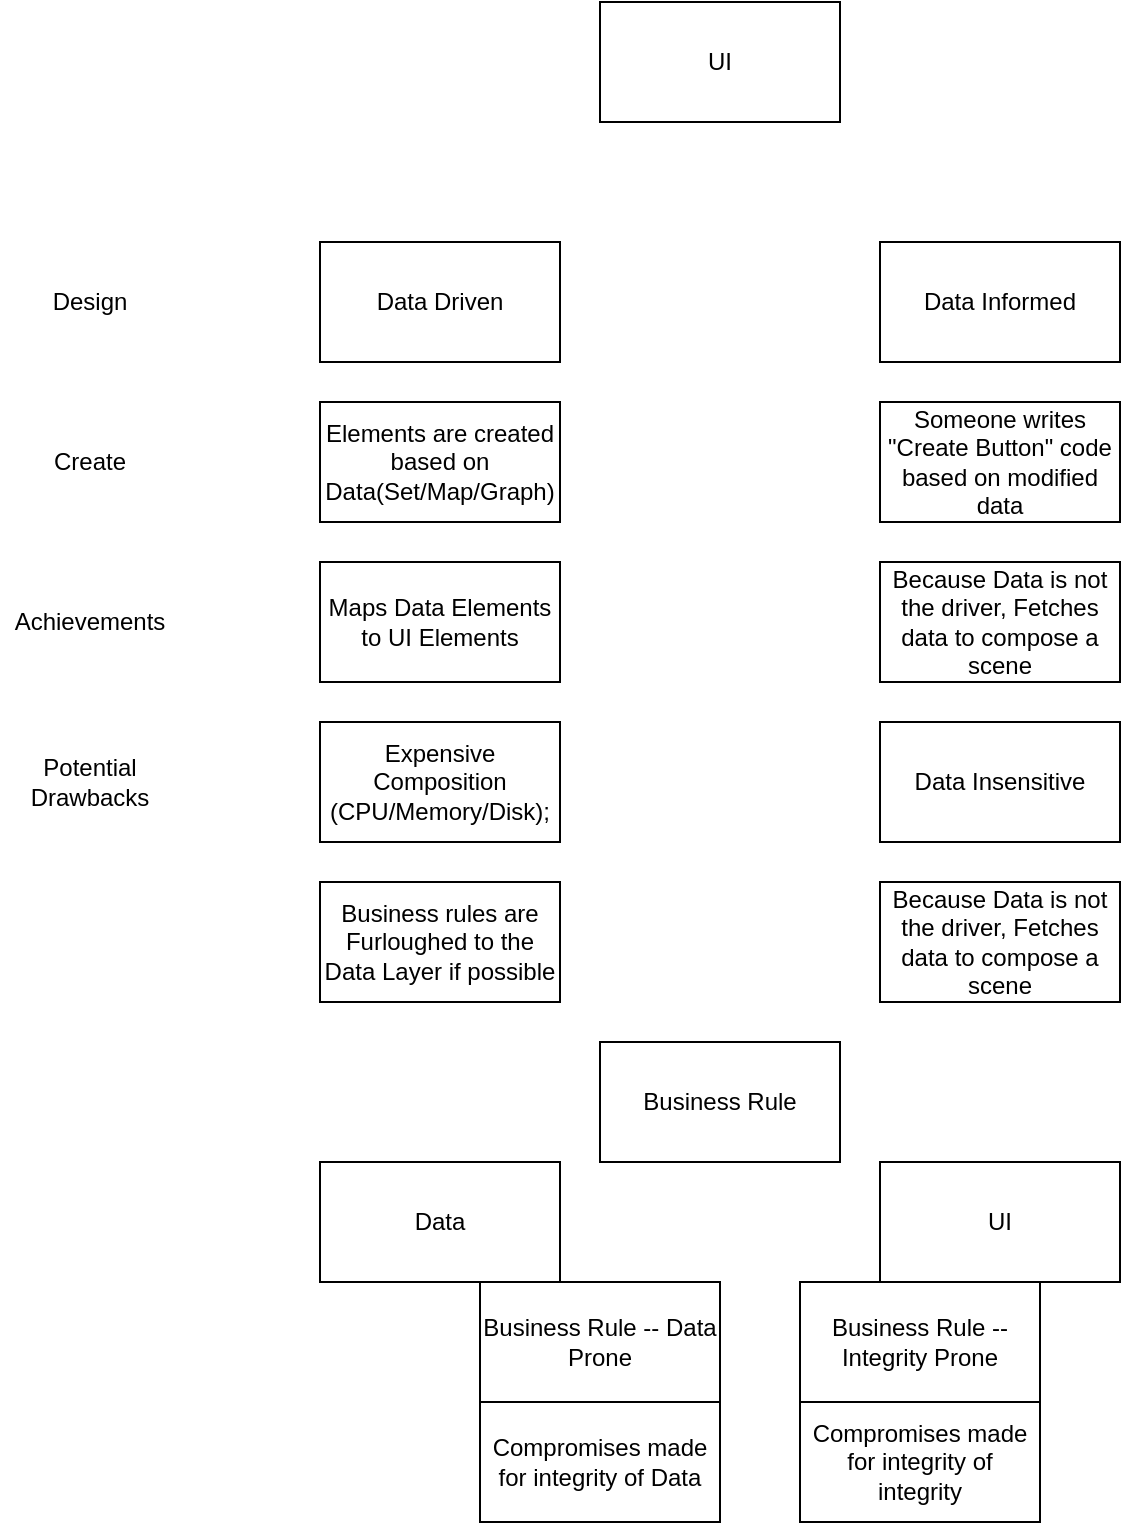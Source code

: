 <mxfile version="14.4.3" type="device" pages="6"><diagram id="YGUoGPTOEzQEKaHrSfp6" name="Page-1"><mxGraphModel dx="1088" dy="628" grid="1" gridSize="10" guides="1" tooltips="1" connect="1" arrows="1" fold="1" page="1" pageScale="1" pageWidth="850" pageHeight="1100" math="0" shadow="0"><root><mxCell id="0"/><mxCell id="1" parent="0"/><mxCell id="HOK0D0YU_tWFDuTSZ6jG-1" value="UI" style="rounded=0;whiteSpace=wrap;html=1;" parent="1" vertex="1"><mxGeometry x="340" y="40" width="120" height="60" as="geometry"/></mxCell><mxCell id="HOK0D0YU_tWFDuTSZ6jG-2" value="Data Driven" style="rounded=0;whiteSpace=wrap;html=1;" parent="1" vertex="1"><mxGeometry x="200" y="160" width="120" height="60" as="geometry"/></mxCell><mxCell id="HOK0D0YU_tWFDuTSZ6jG-3" value="Data Informed" style="rounded=0;whiteSpace=wrap;html=1;" parent="1" vertex="1"><mxGeometry x="480" y="160" width="120" height="60" as="geometry"/></mxCell><mxCell id="HOK0D0YU_tWFDuTSZ6jG-4" value="Elements are created based on Data(Set/Map/Graph)" style="rounded=0;whiteSpace=wrap;html=1;" parent="1" vertex="1"><mxGeometry x="200" y="240" width="120" height="60" as="geometry"/></mxCell><mxCell id="HOK0D0YU_tWFDuTSZ6jG-5" value="Business rules are Furloughed to the Data Layer if possible" style="rounded=0;whiteSpace=wrap;html=1;" parent="1" vertex="1"><mxGeometry x="200" y="480" width="120" height="60" as="geometry"/></mxCell><mxCell id="HOK0D0YU_tWFDuTSZ6jG-6" value="Someone writes &quot;Create Button&quot; code based on modified data" style="rounded=0;whiteSpace=wrap;html=1;" parent="1" vertex="1"><mxGeometry x="480" y="240" width="120" height="60" as="geometry"/></mxCell><mxCell id="HOK0D0YU_tWFDuTSZ6jG-7" value="Because Data is not the driver, Fetches data to compose a scene" style="rounded=0;whiteSpace=wrap;html=1;" parent="1" vertex="1"><mxGeometry x="480" y="320" width="120" height="60" as="geometry"/></mxCell><mxCell id="HOK0D0YU_tWFDuTSZ6jG-13" value="Maps Data Elements to UI Elements" style="rounded=0;whiteSpace=wrap;html=1;" parent="1" vertex="1"><mxGeometry x="200" y="320" width="120" height="60" as="geometry"/></mxCell><mxCell id="HOK0D0YU_tWFDuTSZ6jG-14" value="Design" style="text;html=1;strokeColor=none;fillColor=none;align=center;verticalAlign=middle;whiteSpace=wrap;rounded=0;" parent="1" vertex="1"><mxGeometry x="40" y="180" width="90" height="20" as="geometry"/></mxCell><mxCell id="HOK0D0YU_tWFDuTSZ6jG-15" value="Create" style="text;html=1;strokeColor=none;fillColor=none;align=center;verticalAlign=middle;whiteSpace=wrap;rounded=0;" parent="1" vertex="1"><mxGeometry x="40" y="260" width="90" height="20" as="geometry"/></mxCell><mxCell id="HOK0D0YU_tWFDuTSZ6jG-16" value="Achievements" style="text;html=1;strokeColor=none;fillColor=none;align=center;verticalAlign=middle;whiteSpace=wrap;rounded=0;" parent="1" vertex="1"><mxGeometry x="40" y="340" width="90" height="20" as="geometry"/></mxCell><mxCell id="HOK0D0YU_tWFDuTSZ6jG-17" value="Because Data is not the driver, Fetches data to compose a scene" style="rounded=0;whiteSpace=wrap;html=1;" parent="1" vertex="1"><mxGeometry x="480" y="480" width="120" height="60" as="geometry"/></mxCell><mxCell id="HOK0D0YU_tWFDuTSZ6jG-18" value="Data Insensitive" style="rounded=0;whiteSpace=wrap;html=1;" parent="1" vertex="1"><mxGeometry x="480" y="400" width="120" height="60" as="geometry"/></mxCell><mxCell id="HOK0D0YU_tWFDuTSZ6jG-19" value="Expensive Composition (CPU/Memory/Disk);" style="rounded=0;whiteSpace=wrap;html=1;" parent="1" vertex="1"><mxGeometry x="200" y="400" width="120" height="60" as="geometry"/></mxCell><mxCell id="HOK0D0YU_tWFDuTSZ6jG-21" value="Potential Drawbacks" style="text;html=1;strokeColor=none;fillColor=none;align=center;verticalAlign=middle;whiteSpace=wrap;rounded=0;" parent="1" vertex="1"><mxGeometry x="40" y="420" width="90" height="20" as="geometry"/></mxCell><mxCell id="HOK0D0YU_tWFDuTSZ6jG-27" value="Business Rule" style="rounded=0;whiteSpace=wrap;html=1;" parent="1" vertex="1"><mxGeometry x="340" y="560" width="120" height="60" as="geometry"/></mxCell><mxCell id="HOK0D0YU_tWFDuTSZ6jG-28" value="Data" style="rounded=0;whiteSpace=wrap;html=1;" parent="1" vertex="1"><mxGeometry x="200" y="620" width="120" height="60" as="geometry"/></mxCell><mxCell id="HOK0D0YU_tWFDuTSZ6jG-29" value="UI" style="rounded=0;whiteSpace=wrap;html=1;" parent="1" vertex="1"><mxGeometry x="480" y="620" width="120" height="60" as="geometry"/></mxCell><mxCell id="HOK0D0YU_tWFDuTSZ6jG-30" value="Business Rule -- Data Prone" style="rounded=0;whiteSpace=wrap;html=1;" parent="1" vertex="1"><mxGeometry x="280" y="680" width="120" height="60" as="geometry"/></mxCell><mxCell id="HOK0D0YU_tWFDuTSZ6jG-31" value="Business Rule -- Integrity Prone" style="rounded=0;whiteSpace=wrap;html=1;" parent="1" vertex="1"><mxGeometry x="440" y="680" width="120" height="60" as="geometry"/></mxCell><mxCell id="HOK0D0YU_tWFDuTSZ6jG-32" value="Compromises made for integrity of integrity" style="rounded=0;whiteSpace=wrap;html=1;" parent="1" vertex="1"><mxGeometry x="440" y="740" width="120" height="60" as="geometry"/></mxCell><mxCell id="HOK0D0YU_tWFDuTSZ6jG-33" value="Compromises made for integrity of Data" style="rounded=0;whiteSpace=wrap;html=1;" parent="1" vertex="1"><mxGeometry x="280" y="740" width="120" height="60" as="geometry"/></mxCell></root></mxGraphModel></diagram><diagram id="RMGBqfuVBupfgdc8G8Z7" name="Page-2"><mxGraphModel dx="1088" dy="628" grid="1" gridSize="10" guides="1" tooltips="1" connect="1" arrows="1" fold="1" page="1" pageScale="1" pageWidth="850" pageHeight="1100" math="0" shadow="0"><root><mxCell id="pCOGTJbKDRR6dWgkfJDn-0"/><mxCell id="pCOGTJbKDRR6dWgkfJDn-1" parent="pCOGTJbKDRR6dWgkfJDn-0"/><mxCell id="ktsPupV1L9Ii3ugXj8iL-40" value="" style="edgeStyle=orthogonalEdgeStyle;rounded=0;orthogonalLoop=1;jettySize=auto;html=1;" parent="pCOGTJbKDRR6dWgkfJDn-1" source="ktsPupV1L9Ii3ugXj8iL-0" target="ktsPupV1L9Ii3ugXj8iL-33" edge="1"><mxGeometry relative="1" as="geometry"/></mxCell><mxCell id="ktsPupV1L9Ii3ugXj8iL-0" value="What is &quot;Asynchronous&quot;" style="rounded=0;whiteSpace=wrap;html=1;" parent="pCOGTJbKDRR6dWgkfJDn-1" vertex="1"><mxGeometry x="120" y="520" width="120" height="60" as="geometry"/></mxCell><mxCell id="ktsPupV1L9Ii3ugXj8iL-2" value="User" style="rounded=0;whiteSpace=wrap;html=1;" parent="pCOGTJbKDRR6dWgkfJDn-1" vertex="1"><mxGeometry x="80" y="80" width="120" height="250" as="geometry"/></mxCell><mxCell id="ktsPupV1L9Ii3ugXj8iL-3" value="UI" style="rounded=0;whiteSpace=wrap;html=1;" parent="pCOGTJbKDRR6dWgkfJDn-1" vertex="1"><mxGeometry x="280" y="80" width="120" height="250" as="geometry"/></mxCell><mxCell id="ktsPupV1L9Ii3ugXj8iL-4" value="Controller" style="rounded=0;whiteSpace=wrap;html=1;" parent="pCOGTJbKDRR6dWgkfJDn-1" vertex="1"><mxGeometry x="500" y="140" width="120" height="120" as="geometry"/></mxCell><mxCell id="ktsPupV1L9Ii3ugXj8iL-9" value="Modules" style="rounded=0;whiteSpace=wrap;html=1;" parent="pCOGTJbKDRR6dWgkfJDn-1" vertex="1"><mxGeometry x="700" y="140" width="120" height="120" as="geometry"/></mxCell><mxCell id="ktsPupV1L9Ii3ugXj8iL-12" value="Presents&lt;br&gt;Scene A" style="edgeStyle=orthogonalEdgeStyle;rounded=0;orthogonalLoop=1;jettySize=auto;html=1;exitX=1;exitY=0.25;exitDx=0;exitDy=0;entryX=0;entryY=0.25;entryDx=0;entryDy=0;" parent="pCOGTJbKDRR6dWgkfJDn-1" edge="1"><mxGeometry relative="1" as="geometry"><mxPoint x="280" y="100" as="sourcePoint"/><mxPoint x="200" y="100" as="targetPoint"/></mxGeometry></mxCell><mxCell id="ktsPupV1L9Ii3ugXj8iL-14" value="Event&lt;br&gt;Scene A" style="edgeStyle=orthogonalEdgeStyle;rounded=0;orthogonalLoop=1;jettySize=auto;html=1;exitX=1;exitY=0.25;exitDx=0;exitDy=0;entryX=0;entryY=0.25;entryDx=0;entryDy=0;" parent="pCOGTJbKDRR6dWgkfJDn-1" edge="1"><mxGeometry relative="1" as="geometry"><mxPoint x="200" y="140" as="sourcePoint"/><mxPoint x="280" y="140" as="targetPoint"/></mxGeometry></mxCell><mxCell id="ktsPupV1L9Ii3ugXj8iL-16" value="Transitions&lt;br&gt;Scene A" style="edgeStyle=orthogonalEdgeStyle;rounded=0;orthogonalLoop=1;jettySize=auto;html=1;exitX=1;exitY=0.25;exitDx=0;exitDy=0;entryX=0;entryY=0.25;entryDx=0;entryDy=0;" parent="pCOGTJbKDRR6dWgkfJDn-1" edge="1"><mxGeometry relative="1" as="geometry"><mxPoint x="280" y="180" as="sourcePoint"/><mxPoint x="200" y="180" as="targetPoint"/></mxGeometry></mxCell><mxCell id="ktsPupV1L9Ii3ugXj8iL-17" value="Requests" style="edgeStyle=orthogonalEdgeStyle;rounded=0;orthogonalLoop=1;jettySize=auto;html=1;exitX=1;exitY=0.25;exitDx=0;exitDy=0;entryX=0;entryY=0.25;entryDx=0;entryDy=0;" parent="pCOGTJbKDRR6dWgkfJDn-1" edge="1"><mxGeometry relative="1" as="geometry"><mxPoint x="410" y="150" as="sourcePoint"/><mxPoint x="490" y="150" as="targetPoint"/></mxGeometry></mxCell><mxCell id="ktsPupV1L9Ii3ugXj8iL-18" value="Updates" style="edgeStyle=orthogonalEdgeStyle;rounded=0;orthogonalLoop=1;jettySize=auto;html=1;exitX=1;exitY=0.25;exitDx=0;exitDy=0;entryX=0;entryY=0.25;entryDx=0;entryDy=0;" parent="pCOGTJbKDRR6dWgkfJDn-1" edge="1"><mxGeometry relative="1" as="geometry"><mxPoint x="490" y="169.5" as="sourcePoint"/><mxPoint x="410" y="169.5" as="targetPoint"/></mxGeometry></mxCell><mxCell id="ktsPupV1L9Ii3ugXj8iL-19" value="Responds" style="edgeStyle=orthogonalEdgeStyle;rounded=0;orthogonalLoop=1;jettySize=auto;html=1;exitX=1;exitY=0.25;exitDx=0;exitDy=0;entryX=0;entryY=0.25;entryDx=0;entryDy=0;" parent="pCOGTJbKDRR6dWgkfJDn-1" edge="1"><mxGeometry relative="1" as="geometry"><mxPoint x="490" y="190" as="sourcePoint"/><mxPoint x="410" y="190" as="targetPoint"/></mxGeometry></mxCell><mxCell id="ktsPupV1L9Ii3ugXj8iL-21" value="Requests" style="edgeStyle=orthogonalEdgeStyle;rounded=0;orthogonalLoop=1;jettySize=auto;html=1;exitX=1;exitY=0.25;exitDx=0;exitDy=0;entryX=0;entryY=0.25;entryDx=0;entryDy=0;" parent="pCOGTJbKDRR6dWgkfJDn-1" edge="1"><mxGeometry relative="1" as="geometry"><mxPoint x="620" y="150" as="sourcePoint"/><mxPoint x="700" y="150" as="targetPoint"/></mxGeometry></mxCell><mxCell id="ktsPupV1L9Ii3ugXj8iL-22" value="Updates" style="edgeStyle=orthogonalEdgeStyle;rounded=0;orthogonalLoop=1;jettySize=auto;html=1;exitX=1;exitY=0.25;exitDx=0;exitDy=0;entryX=0;entryY=0.25;entryDx=0;entryDy=0;" parent="pCOGTJbKDRR6dWgkfJDn-1" edge="1"><mxGeometry relative="1" as="geometry"><mxPoint x="700" y="180" as="sourcePoint"/><mxPoint x="620" y="180" as="targetPoint"/></mxGeometry></mxCell><mxCell id="ktsPupV1L9Ii3ugXj8iL-23" value="Updates" style="edgeStyle=orthogonalEdgeStyle;rounded=0;orthogonalLoop=1;jettySize=auto;html=1;exitX=1;exitY=0.25;exitDx=0;exitDy=0;entryX=0;entryY=0.25;entryDx=0;entryDy=0;" parent="pCOGTJbKDRR6dWgkfJDn-1" edge="1"><mxGeometry relative="1" as="geometry"><mxPoint x="700" y="220" as="sourcePoint"/><mxPoint x="620" y="220" as="targetPoint"/></mxGeometry></mxCell><mxCell id="ktsPupV1L9Ii3ugXj8iL-24" value="Updates&lt;br&gt;(unwanted)" style="edgeStyle=orthogonalEdgeStyle;rounded=0;orthogonalLoop=1;jettySize=auto;html=1;exitX=1;exitY=0.25;exitDx=0;exitDy=0;entryX=0;entryY=0.25;entryDx=0;entryDy=0;" parent="pCOGTJbKDRR6dWgkfJDn-1" edge="1"><mxGeometry relative="1" as="geometry"><mxPoint x="490" y="230" as="sourcePoint"/><mxPoint x="410" y="230" as="targetPoint"/></mxGeometry></mxCell><mxCell id="ktsPupV1L9Ii3ugXj8iL-25" value="Updates &lt;br&gt;(unwanted)" style="edgeStyle=orthogonalEdgeStyle;rounded=0;orthogonalLoop=1;jettySize=auto;html=1;exitX=1;exitY=0.25;exitDx=0;exitDy=0;entryX=0;entryY=0.25;entryDx=0;entryDy=0;" parent="pCOGTJbKDRR6dWgkfJDn-1" edge="1"><mxGeometry relative="1" as="geometry"><mxPoint x="280" y="250" as="sourcePoint"/><mxPoint x="200" y="250" as="targetPoint"/></mxGeometry></mxCell><mxCell id="ktsPupV1L9Ii3ugXj8iL-26" value="Synchronous/Asynchronous is talking about Programming Coupling tightness" style="text;html=1;strokeColor=none;fillColor=none;align=center;verticalAlign=middle;whiteSpace=wrap;rounded=0;" parent="pCOGTJbKDRR6dWgkfJDn-1" vertex="1"><mxGeometry x="80" y="370" width="190" height="20" as="geometry"/></mxCell><mxCell id="ktsPupV1L9Ii3ugXj8iL-27" value="In UI, there is Responsiveness and Infromativeness" style="text;html=1;strokeColor=none;fillColor=none;align=center;verticalAlign=middle;whiteSpace=wrap;rounded=0;" parent="pCOGTJbKDRR6dWgkfJDn-1" vertex="1"><mxGeometry x="80" y="460" width="190" height="20" as="geometry"/></mxCell><mxCell id="ktsPupV1L9Ii3ugXj8iL-28" value="Synchronous is premaure because it happens within two parties and potentially not UI" style="text;html=1;strokeColor=none;fillColor=none;align=center;verticalAlign=middle;whiteSpace=wrap;rounded=0;" parent="pCOGTJbKDRR6dWgkfJDn-1" vertex="1"><mxGeometry x="280" y="360" width="190" height="40" as="geometry"/></mxCell><mxCell id="ktsPupV1L9Ii3ugXj8iL-29" value="Synchronous is premaure because it happens within two parties and potentially not UI" style="text;html=1;strokeColor=none;fillColor=none;align=center;verticalAlign=middle;whiteSpace=wrap;rounded=0;" parent="pCOGTJbKDRR6dWgkfJDn-1" vertex="1"><mxGeometry x="500" y="360" width="190" height="40" as="geometry"/></mxCell><mxCell id="ktsPupV1L9Ii3ugXj8iL-31" value="Anything the User does needs to have some indications or results" style="text;html=1;strokeColor=none;fillColor=none;align=center;verticalAlign=middle;whiteSpace=wrap;rounded=0;" parent="pCOGTJbKDRR6dWgkfJDn-1" vertex="1"><mxGeometry x="280" y="460" width="190" height="20" as="geometry"/></mxCell><mxCell id="ktsPupV1L9Ii3ugXj8iL-32" value="Or the user is talking to an ocean instead of UI" style="text;html=1;strokeColor=none;fillColor=none;align=center;verticalAlign=middle;whiteSpace=wrap;rounded=0;" parent="pCOGTJbKDRR6dWgkfJDn-1" vertex="1"><mxGeometry x="500" y="460" width="190" height="20" as="geometry"/></mxCell><mxCell id="ktsPupV1L9Ii3ugXj8iL-41" value="" style="edgeStyle=orthogonalEdgeStyle;rounded=0;orthogonalLoop=1;jettySize=auto;html=1;" parent="pCOGTJbKDRR6dWgkfJDn-1" source="ktsPupV1L9Ii3ugXj8iL-33" target="ktsPupV1L9Ii3ugXj8iL-34" edge="1"><mxGeometry relative="1" as="geometry"/></mxCell><mxCell id="ktsPupV1L9Ii3ugXj8iL-44" value="" style="edgeStyle=orthogonalEdgeStyle;rounded=0;orthogonalLoop=1;jettySize=auto;html=1;" parent="pCOGTJbKDRR6dWgkfJDn-1" source="ktsPupV1L9Ii3ugXj8iL-33" target="ktsPupV1L9Ii3ugXj8iL-35" edge="1"><mxGeometry relative="1" as="geometry"/></mxCell><mxCell id="ktsPupV1L9Ii3ugXj8iL-33" value="Still Originated!" style="rounded=0;whiteSpace=wrap;html=1;" parent="pCOGTJbKDRR6dWgkfJDn-1" vertex="1"><mxGeometry x="300" y="520" width="120" height="60" as="geometry"/></mxCell><mxCell id="ktsPupV1L9Ii3ugXj8iL-34" value="For what reason??" style="rounded=0;whiteSpace=wrap;html=1;" parent="pCOGTJbKDRR6dWgkfJDn-1" vertex="1"><mxGeometry x="520" y="520" width="120" height="60" as="geometry"/></mxCell><mxCell id="ktsPupV1L9Ii3ugXj8iL-45" style="edgeStyle=orthogonalEdgeStyle;rounded=0;orthogonalLoop=1;jettySize=auto;html=1;exitX=0;exitY=0.5;exitDx=0;exitDy=0;" parent="pCOGTJbKDRR6dWgkfJDn-1" source="ktsPupV1L9Ii3ugXj8iL-35" target="ktsPupV1L9Ii3ugXj8iL-36" edge="1"><mxGeometry relative="1" as="geometry"/></mxCell><mxCell id="ktsPupV1L9Ii3ugXj8iL-35" value="Who has created this premature async event that broke our business logic?" style="rounded=0;whiteSpace=wrap;html=1;" parent="pCOGTJbKDRR6dWgkfJDn-1" vertex="1"><mxGeometry x="300" y="600" width="120" height="60" as="geometry"/></mxCell><mxCell id="ktsPupV1L9Ii3ugXj8iL-46" style="edgeStyle=orthogonalEdgeStyle;rounded=0;orthogonalLoop=1;jettySize=auto;html=1;exitX=1;exitY=0.5;exitDx=0;exitDy=0;" parent="pCOGTJbKDRR6dWgkfJDn-1" source="ktsPupV1L9Ii3ugXj8iL-36" target="ktsPupV1L9Ii3ugXj8iL-37" edge="1"><mxGeometry relative="1" as="geometry"/></mxCell><mxCell id="ktsPupV1L9Ii3ugXj8iL-36" value="You guess it right! All flows originates from Business Rules" style="rounded=0;whiteSpace=wrap;html=1;" parent="pCOGTJbKDRR6dWgkfJDn-1" vertex="1"><mxGeometry x="120" y="680" width="120" height="60" as="geometry"/></mxCell><mxCell id="ktsPupV1L9Ii3ugXj8iL-47" value="" style="edgeStyle=orthogonalEdgeStyle;rounded=0;orthogonalLoop=1;jettySize=auto;html=1;" parent="pCOGTJbKDRR6dWgkfJDn-1" source="ktsPupV1L9Ii3ugXj8iL-37" target="ktsPupV1L9Ii3ugXj8iL-38" edge="1"><mxGeometry relative="1" as="geometry"/></mxCell><mxCell id="ktsPupV1L9Ii3ugXj8iL-37" value="Business rule -- the real creator of the async event" style="rounded=0;whiteSpace=wrap;html=1;" parent="pCOGTJbKDRR6dWgkfJDn-1" vertex="1"><mxGeometry x="300" y="680" width="120" height="60" as="geometry"/></mxCell><mxCell id="ktsPupV1L9Ii3ugXj8iL-48" value="" style="edgeStyle=orthogonalEdgeStyle;rounded=0;orthogonalLoop=1;jettySize=auto;html=1;" parent="pCOGTJbKDRR6dWgkfJDn-1" source="ktsPupV1L9Ii3ugXj8iL-38" target="ktsPupV1L9Ii3ugXj8iL-39" edge="1"><mxGeometry relative="1" as="geometry"/></mxCell><mxCell id="ktsPupV1L9Ii3ugXj8iL-38" value="this type of event is async because it satisfies multiple business rules" style="rounded=0;whiteSpace=wrap;html=1;" parent="pCOGTJbKDRR6dWgkfJDn-1" vertex="1"><mxGeometry x="520" y="680" width="120" height="60" as="geometry"/></mxCell><mxCell id="ktsPupV1L9Ii3ugXj8iL-51" value="" style="edgeStyle=orthogonalEdgeStyle;rounded=0;orthogonalLoop=1;jettySize=auto;html=1;" parent="pCOGTJbKDRR6dWgkfJDn-1" source="ktsPupV1L9Ii3ugXj8iL-39" target="ktsPupV1L9Ii3ugXj8iL-50" edge="1"><mxGeometry relative="1" as="geometry"/></mxCell><mxCell id="ktsPupV1L9Ii3ugXj8iL-39" value="Data-Driven in disguise" style="rounded=0;whiteSpace=wrap;html=1;" parent="pCOGTJbKDRR6dWgkfJDn-1" vertex="1"><mxGeometry x="520" y="760" width="120" height="60" as="geometry"/></mxCell><mxCell id="ktsPupV1L9Ii3ugXj8iL-53" value="" style="edgeStyle=orthogonalEdgeStyle;rounded=0;orthogonalLoop=1;jettySize=auto;html=1;" parent="pCOGTJbKDRR6dWgkfJDn-1" source="ktsPupV1L9Ii3ugXj8iL-50" target="ktsPupV1L9Ii3ugXj8iL-52" edge="1"><mxGeometry relative="1" as="geometry"/></mxCell><mxCell id="ktsPupV1L9Ii3ugXj8iL-50" value="Other Business rule furloughed" style="rounded=0;whiteSpace=wrap;html=1;" parent="pCOGTJbKDRR6dWgkfJDn-1" vertex="1"><mxGeometry x="300" y="760" width="120" height="60" as="geometry"/></mxCell><mxCell id="ktsPupV1L9Ii3ugXj8iL-52" value="A sense of business conflict of interest" style="rounded=0;whiteSpace=wrap;html=1;" parent="pCOGTJbKDRR6dWgkfJDn-1" vertex="1"><mxGeometry x="120" y="760" width="120" height="60" as="geometry"/></mxCell><mxCell id="syf55kTzLzyyFeQkstPx-0" value="So if Business rule is the real creator, why there isn't any classes?" style="text;html=1;strokeColor=none;fillColor=none;align=center;verticalAlign=middle;whiteSpace=wrap;rounded=0;" parent="pCOGTJbKDRR6dWgkfJDn-1" vertex="1"><mxGeometry x="160" y="860" width="380" height="20" as="geometry"/></mxCell><mxCell id="syf55kTzLzyyFeQkstPx-1" value="OO Programmer: Business rule = &quot;Factory Methods&quot;/Ctors" style="text;html=1;strokeColor=none;fillColor=none;align=center;verticalAlign=middle;whiteSpace=wrap;rounded=0;" parent="pCOGTJbKDRR6dWgkfJDn-1" vertex="1"><mxGeometry x="160" y="920" width="380" height="20" as="geometry"/></mxCell><mxCell id="syf55kTzLzyyFeQkstPx-4" value="Designer: Business rule = Kept modularized = (Nobody else (should) knows about it) = grammar error" style="text;html=1;strokeColor=none;fillColor=none;align=center;verticalAlign=middle;whiteSpace=wrap;rounded=0;" parent="pCOGTJbKDRR6dWgkfJDn-1" vertex="1"><mxGeometry x="160" y="960" width="560" height="20" as="geometry"/></mxCell><mxCell id="syf55kTzLzyyFeQkstPx-5" value="Boss: I want to add a couple of business rules" style="text;html=1;strokeColor=none;fillColor=none;align=center;verticalAlign=middle;whiteSpace=wrap;rounded=0;" parent="pCOGTJbKDRR6dWgkfJDn-1" vertex="1"><mxGeometry x="150" y="980" width="380" height="20" as="geometry"/></mxCell><mxCell id="syf55kTzLzyyFeQkstPx-6" value="Architecturer: Business rule = Async Events" style="text;html=1;strokeColor=none;fillColor=none;align=center;verticalAlign=middle;whiteSpace=wrap;rounded=0;" parent="pCOGTJbKDRR6dWgkfJDn-1" vertex="1"><mxGeometry x="160" y="880" width="380" height="20" as="geometry"/></mxCell><mxCell id="syf55kTzLzyyFeQkstPx-7" value="C Programmer: Business rule = Structs" style="text;html=1;strokeColor=none;fillColor=none;align=center;verticalAlign=middle;whiteSpace=wrap;rounded=0;" parent="pCOGTJbKDRR6dWgkfJDn-1" vertex="1"><mxGeometry x="160" y="900" width="380" height="20" as="geometry"/></mxCell><mxCell id="syf55kTzLzyyFeQkstPx-8" value="Network: Business rule = Protocol" style="text;html=1;strokeColor=none;fillColor=none;align=center;verticalAlign=middle;whiteSpace=wrap;rounded=0;" parent="pCOGTJbKDRR6dWgkfJDn-1" vertex="1"><mxGeometry x="150" y="940" width="380" height="20" as="geometry"/></mxCell></root></mxGraphModel></diagram><diagram id="kMJWdK0OpW3khUu5Z1WN" name="Page-3"><mxGraphModel dx="1088" dy="628" grid="1" gridSize="10" guides="1" tooltips="1" connect="1" arrows="1" fold="1" page="1" pageScale="1" pageWidth="850" pageHeight="1100" math="0" shadow="0"><root><mxCell id="J4xnPbClx8WCf1NG3Nb_-0"/><mxCell id="J4xnPbClx8WCf1NG3Nb_-1" parent="J4xnPbClx8WCf1NG3Nb_-0"/><mxCell id="2ROimDRlcmcOhw1pM07O-0" value="Backend" style="rounded=0;whiteSpace=wrap;html=1;" parent="J4xnPbClx8WCf1NG3Nb_-1" vertex="1"><mxGeometry x="80" y="640" width="120" height="60" as="geometry"/></mxCell><mxCell id="2ROimDRlcmcOhw1pM07O-1" value="3rd Party" style="rounded=0;whiteSpace=wrap;html=1;" parent="J4xnPbClx8WCf1NG3Nb_-1" vertex="1"><mxGeometry x="80" y="720" width="120" height="60" as="geometry"/></mxCell><mxCell id="2ROimDRlcmcOhw1pM07O-2" value="Perepherals" style="rounded=0;whiteSpace=wrap;html=1;" parent="J4xnPbClx8WCf1NG3Nb_-1" vertex="1"><mxGeometry x="200" y="560" width="120" height="60" as="geometry"/></mxCell><mxCell id="2ROimDRlcmcOhw1pM07O-3" value="System" style="rounded=0;whiteSpace=wrap;html=1;" parent="J4xnPbClx8WCf1NG3Nb_-1" vertex="1"><mxGeometry x="280" y="680" width="120" height="60" as="geometry"/></mxCell><mxCell id="2ROimDRlcmcOhw1pM07O-4" value="MultiMedia" style="rounded=0;whiteSpace=wrap;html=1;" parent="J4xnPbClx8WCf1NG3Nb_-1" vertex="1"><mxGeometry x="360" y="560" width="120" height="60" as="geometry"/></mxCell><mxCell id="vjdFO2BeB8KNTOqxiQXZ-0" value="Proper Business Rules Collection" style="rounded=0;whiteSpace=wrap;html=1;" parent="J4xnPbClx8WCf1NG3Nb_-1" vertex="1"><mxGeometry x="80" y="80" width="120" height="60" as="geometry"/></mxCell><mxCell id="vjdFO2BeB8KNTOqxiQXZ-1" value="Pipelining" style="rounded=0;whiteSpace=wrap;html=1;" parent="J4xnPbClx8WCf1NG3Nb_-1" vertex="1"><mxGeometry x="240" y="40" width="120" height="60" as="geometry"/></mxCell><mxCell id="vjdFO2BeB8KNTOqxiQXZ-2" value="Composition" style="rounded=0;whiteSpace=wrap;html=1;" parent="J4xnPbClx8WCf1NG3Nb_-1" vertex="1"><mxGeometry x="400" y="40" width="120" height="60" as="geometry"/></mxCell><mxCell id="vjdFO2BeB8KNTOqxiQXZ-3" value="Overriding" style="rounded=0;whiteSpace=wrap;html=1;" parent="J4xnPbClx8WCf1NG3Nb_-1" vertex="1"><mxGeometry x="560" y="40" width="120" height="60" as="geometry"/></mxCell><mxCell id="vjdFO2BeB8KNTOqxiQXZ-4" value="Defaulting" style="rounded=0;whiteSpace=wrap;html=1;" parent="J4xnPbClx8WCf1NG3Nb_-1" vertex="1"><mxGeometry x="560" y="120" width="120" height="60" as="geometry"/></mxCell><mxCell id="vjdFO2BeB8KNTOqxiQXZ-5" value="Encapsulating" style="rounded=0;whiteSpace=wrap;html=1;" parent="J4xnPbClx8WCf1NG3Nb_-1" vertex="1"><mxGeometry x="400" y="120" width="120" height="60" as="geometry"/></mxCell><mxCell id="vjdFO2BeB8KNTOqxiQXZ-6" value="Enumerating" style="rounded=0;whiteSpace=wrap;html=1;" parent="J4xnPbClx8WCf1NG3Nb_-1" vertex="1"><mxGeometry x="240" y="120" width="120" height="60" as="geometry"/></mxCell><mxCell id="vjdFO2BeB8KNTOqxiQXZ-7" value="Categorizing/Tagging" style="rounded=0;whiteSpace=wrap;html=1;" parent="J4xnPbClx8WCf1NG3Nb_-1" vertex="1"><mxGeometry x="240" y="200" width="120" height="60" as="geometry"/></mxCell><mxCell id="vjdFO2BeB8KNTOqxiQXZ-8" value="Deserves its own language" style="rounded=0;whiteSpace=wrap;html=1;" parent="J4xnPbClx8WCf1NG3Nb_-1" vertex="1"><mxGeometry x="40" y="360" width="120" height="60" as="geometry"/></mxCell><mxCell id="vjdFO2BeB8KNTOqxiQXZ-9" value="Lifetime Managing" style="rounded=0;whiteSpace=wrap;html=1;" parent="J4xnPbClx8WCf1NG3Nb_-1" vertex="1"><mxGeometry x="400" y="200" width="120" height="60" as="geometry"/></mxCell><mxCell id="vjdFO2BeB8KNTOqxiQXZ-10" value="Reporting" style="rounded=0;whiteSpace=wrap;html=1;" parent="J4xnPbClx8WCf1NG3Nb_-1" vertex="1"><mxGeometry x="560" y="200" width="120" height="60" as="geometry"/></mxCell><mxCell id="vjdFO2BeB8KNTOqxiQXZ-11" value="Deserves carefully organizing" style="rounded=0;whiteSpace=wrap;html=1;" parent="J4xnPbClx8WCf1NG3Nb_-1" vertex="1"><mxGeometry x="200" y="360" width="120" height="60" as="geometry"/></mxCell><mxCell id="vjdFO2BeB8KNTOqxiQXZ-12" value="Deserves Flexibility (What I've been trying hard to work on)" style="rounded=0;whiteSpace=wrap;html=1;" parent="J4xnPbClx8WCf1NG3Nb_-1" vertex="1"><mxGeometry x="360" y="360" width="120" height="60" as="geometry"/></mxCell><mxCell id="vjdFO2BeB8KNTOqxiQXZ-13" value="Has bugs and has to be designed to be debuggable" style="rounded=0;whiteSpace=wrap;html=1;" parent="J4xnPbClx8WCf1NG3Nb_-1" vertex="1"><mxGeometry x="520" y="360" width="120" height="60" as="geometry"/></mxCell><mxCell id="vjdFO2BeB8KNTOqxiQXZ-14" value="User" style="rounded=0;whiteSpace=wrap;html=1;" parent="J4xnPbClx8WCf1NG3Nb_-1" vertex="1"><mxGeometry x="480" y="680" width="120" height="60" as="geometry"/></mxCell></root></mxGraphModel></diagram><diagram id="SBxZh3KW0-i-qUpDVh7N" name="Page-4"><mxGraphModel dx="1088" dy="628" grid="1" gridSize="10" guides="1" tooltips="1" connect="1" arrows="1" fold="1" page="1" pageScale="1" pageWidth="850" pageHeight="1100" math="0" shadow="0"><root><mxCell id="SHSw3II2-VqG_alTRZS6-0"/><mxCell id="SHSw3II2-VqG_alTRZS6-1" parent="SHSw3II2-VqG_alTRZS6-0"/><mxCell id="SHSw3II2-VqG_alTRZS6-5" value="Systems with subsystems" style="rounded=0;whiteSpace=wrap;html=1;" parent="SHSw3II2-VqG_alTRZS6-1" vertex="1"><mxGeometry x="60" y="90" width="450" height="300" as="geometry"/></mxCell><mxCell id="SHSw3II2-VqG_alTRZS6-2" value="Backend" style="rounded=0;whiteSpace=wrap;html=1;" parent="SHSw3II2-VqG_alTRZS6-1" vertex="1"><mxGeometry x="80" y="200" width="120" height="60" as="geometry"/></mxCell><mxCell id="SHSw3II2-VqG_alTRZS6-3" value="3rd Party" style="rounded=0;whiteSpace=wrap;html=1;" parent="SHSw3II2-VqG_alTRZS6-1" vertex="1"><mxGeometry x="80" y="280" width="120" height="60" as="geometry"/></mxCell><mxCell id="SHSw3II2-VqG_alTRZS6-4" value="Perepherals" style="rounded=0;whiteSpace=wrap;html=1;" parent="SHSw3II2-VqG_alTRZS6-1" vertex="1"><mxGeometry x="220" y="120" width="120" height="60" as="geometry"/></mxCell><mxCell id="SHSw3II2-VqG_alTRZS6-6" value="MultiMedia" style="rounded=0;whiteSpace=wrap;html=1;" parent="SHSw3II2-VqG_alTRZS6-1" vertex="1"><mxGeometry x="360" y="120" width="120" height="60" as="geometry"/></mxCell><mxCell id="SHSw3II2-VqG_alTRZS6-7" value="User" style="rounded=0;whiteSpace=wrap;html=1;" parent="SHSw3II2-VqG_alTRZS6-1" vertex="1"><mxGeometry x="520" y="200" width="120" height="60" as="geometry"/></mxCell></root></mxGraphModel></diagram><diagram id="xMiwkMSjV_ATHXA-U-yO" name="Page-5"><mxGraphModel dx="1088" dy="628" grid="1" gridSize="10" guides="1" tooltips="1" connect="1" arrows="1" fold="1" page="1" pageScale="1" pageWidth="850" pageHeight="1100" math="0" shadow="0"><root><mxCell id="kQPN0f_Y0rHq_Ph3hBcl-0"/><mxCell id="kQPN0f_Y0rHq_Ph3hBcl-1" parent="kQPN0f_Y0rHq_Ph3hBcl-0"/><mxCell id="ktmuPOX_Zy2GUd-UxNm6-0" value="Systems with subsystems" style="rounded=0;whiteSpace=wrap;html=1;" parent="kQPN0f_Y0rHq_Ph3hBcl-1" vertex="1"><mxGeometry x="60" y="90" width="450" height="300" as="geometry"/></mxCell><mxCell id="ktmuPOX_Zy2GUd-UxNm6-1" value="Backend" style="rounded=0;whiteSpace=wrap;html=1;" parent="kQPN0f_Y0rHq_Ph3hBcl-1" vertex="1"><mxGeometry x="80" y="200" width="120" height="60" as="geometry"/></mxCell><mxCell id="ktmuPOX_Zy2GUd-UxNm6-2" value="3rd Party" style="rounded=0;whiteSpace=wrap;html=1;" parent="kQPN0f_Y0rHq_Ph3hBcl-1" vertex="1"><mxGeometry x="80" y="280" width="120" height="60" as="geometry"/></mxCell><mxCell id="ktmuPOX_Zy2GUd-UxNm6-3" value="Perepherals" style="rounded=0;whiteSpace=wrap;html=1;" parent="kQPN0f_Y0rHq_Ph3hBcl-1" vertex="1"><mxGeometry x="220" y="120" width="120" height="60" as="geometry"/></mxCell><mxCell id="ktmuPOX_Zy2GUd-UxNm6-4" value="MultiMedia" style="rounded=0;whiteSpace=wrap;html=1;" parent="kQPN0f_Y0rHq_Ph3hBcl-1" vertex="1"><mxGeometry x="360" y="120" width="120" height="60" as="geometry"/></mxCell><mxCell id="ktmuPOX_Zy2GUd-UxNm6-5" value="User" style="rounded=0;whiteSpace=wrap;html=1;" parent="kQPN0f_Y0rHq_Ph3hBcl-1" vertex="1"><mxGeometry x="360" y="200" width="120" height="60" as="geometry"/></mxCell></root></mxGraphModel></diagram><diagram id="Q5cq6kbDxoA1mFUoyvBH" name="Page-6"><mxGraphModel dx="1088" dy="628" grid="1" gridSize="10" guides="1" tooltips="1" connect="1" arrows="1" fold="1" page="1" pageScale="1" pageWidth="850" pageHeight="1100" math="0" shadow="0"><root><mxCell id="HlGE96qtXOm98mPDEKVH-0"/><mxCell id="HlGE96qtXOm98mPDEKVH-1" parent="HlGE96qtXOm98mPDEKVH-0"/><mxCell id="_Rbk70IUVJy3-88U98en-0" value="Potentially optimized&lt;br&gt;Systems with subsystems&lt;br&gt;Role: serves and orchestrates modules&lt;br&gt;to accomplish ALL business rules;&lt;br&gt;Everything is an informed terminal &lt;br&gt;that reports and responds&lt;br&gt;to the flow specified by business rules." style="rounded=0;whiteSpace=wrap;html=1;" parent="HlGE96qtXOm98mPDEKVH-1" vertex="1"><mxGeometry x="160" y="180" width="450" height="300" as="geometry"/></mxCell><mxCell id="_Rbk70IUVJy3-88U98en-1" value="Backend" style="rounded=0;whiteSpace=wrap;html=1;" parent="HlGE96qtXOm98mPDEKVH-1" vertex="1"><mxGeometry x="120" y="270" width="120" height="60" as="geometry"/></mxCell><mxCell id="_Rbk70IUVJy3-88U98en-2" value="3rd Party" style="rounded=0;whiteSpace=wrap;html=1;" parent="HlGE96qtXOm98mPDEKVH-1" vertex="1"><mxGeometry x="120" y="360" width="120" height="60" as="geometry"/></mxCell><mxCell id="_Rbk70IUVJy3-88U98en-3" value="Perepherals" style="rounded=0;whiteSpace=wrap;html=1;" parent="HlGE96qtXOm98mPDEKVH-1" vertex="1"><mxGeometry x="270" y="160" width="120" height="60" as="geometry"/></mxCell><mxCell id="_Rbk70IUVJy3-88U98en-4" value="MultiMedia" style="rounded=0;whiteSpace=wrap;html=1;" parent="HlGE96qtXOm98mPDEKVH-1" vertex="1"><mxGeometry x="450" y="160" width="120" height="60" as="geometry"/></mxCell><mxCell id="_Rbk70IUVJy3-88U98en-5" value="User" style="rounded=0;whiteSpace=wrap;html=1;" parent="HlGE96qtXOm98mPDEKVH-1" vertex="1"><mxGeometry x="560" y="270" width="120" height="60" as="geometry"/></mxCell><mxCell id="_Rbk70IUVJy3-88U98en-6" value="Business Rule Sets" style="rounded=0;whiteSpace=wrap;html=1;" parent="HlGE96qtXOm98mPDEKVH-1" vertex="1"><mxGeometry x="360" y="450" width="120" height="60" as="geometry"/></mxCell><mxCell id="e7z2W8b0u89i1NA0m_2y-1" value="" style="endArrow=classic;html=1;" parent="HlGE96qtXOm98mPDEKVH-1" edge="1"><mxGeometry width="50" height="50" relative="1" as="geometry"><mxPoint x="210" y="530" as="sourcePoint"/><mxPoint x="260" y="480" as="targetPoint"/></mxGeometry></mxCell><mxCell id="e7z2W8b0u89i1NA0m_2y-2" value="Report/Responds to Start/Stop/Frequency&lt;br&gt;Accumulative/Structurizing/Indexing&lt;br&gt;Shall be a business-rule wide library" style="text;html=1;strokeColor=none;fillColor=none;align=center;verticalAlign=middle;whiteSpace=wrap;rounded=0;" parent="HlGE96qtXOm98mPDEKVH-1" vertex="1"><mxGeometry x="190" y="530" width="230" height="20" as="geometry"/></mxCell><mxCell id="e7z2W8b0u89i1NA0m_2y-3" value="Implementation of infrastructure to encapsulate all Business Rules" style="text;html=1;strokeColor=none;fillColor=none;align=center;verticalAlign=middle;whiteSpace=wrap;rounded=0;" parent="HlGE96qtXOm98mPDEKVH-1" vertex="1"><mxGeometry x="190" y="590" width="230" height="20" as="geometry"/></mxCell><mxCell id="e7z2W8b0u89i1NA0m_2y-4" value="Implementation of infrastructure to Help Implementation of Business Rules" style="text;html=1;strokeColor=none;fillColor=none;align=center;verticalAlign=middle;whiteSpace=wrap;rounded=0;" parent="HlGE96qtXOm98mPDEKVH-1" vertex="1"><mxGeometry x="190" y="630" width="230" height="20" as="geometry"/></mxCell><mxCell id="e7z2W8b0u89i1NA0m_2y-5" value="Cross Use-Case" style="text;html=1;strokeColor=none;fillColor=none;align=center;verticalAlign=middle;whiteSpace=wrap;rounded=0;" parent="HlGE96qtXOm98mPDEKVH-1" vertex="1"><mxGeometry x="525" y="520" width="230" height="20" as="geometry"/></mxCell><mxCell id="e7z2W8b0u89i1NA0m_2y-6" value="Cross Module" style="text;html=1;strokeColor=none;fillColor=none;align=center;verticalAlign=middle;whiteSpace=wrap;rounded=0;" parent="HlGE96qtXOm98mPDEKVH-1" vertex="1"><mxGeometry x="525" y="550" width="230" height="20" as="geometry"/></mxCell><mxCell id="e7z2W8b0u89i1NA0m_2y-7" value="Cross Languages" style="text;html=1;strokeColor=none;fillColor=none;align=center;verticalAlign=middle;whiteSpace=wrap;rounded=0;" parent="HlGE96qtXOm98mPDEKVH-1" vertex="1"><mxGeometry x="525" y="580" width="230" height="20" as="geometry"/></mxCell><mxCell id="e7z2W8b0u89i1NA0m_2y-8" value="Cross Systems" style="text;html=1;strokeColor=none;fillColor=none;align=center;verticalAlign=middle;whiteSpace=wrap;rounded=0;" parent="HlGE96qtXOm98mPDEKVH-1" vertex="1"><mxGeometry x="525" y="610" width="230" height="20" as="geometry"/></mxCell><mxCell id="e7z2W8b0u89i1NA0m_2y-9" value="Cross Domains" style="text;html=1;strokeColor=none;fillColor=none;align=center;verticalAlign=middle;whiteSpace=wrap;rounded=0;" parent="HlGE96qtXOm98mPDEKVH-1" vertex="1"><mxGeometry x="525" y="640" width="230" height="20" as="geometry"/></mxCell></root></mxGraphModel></diagram></mxfile>